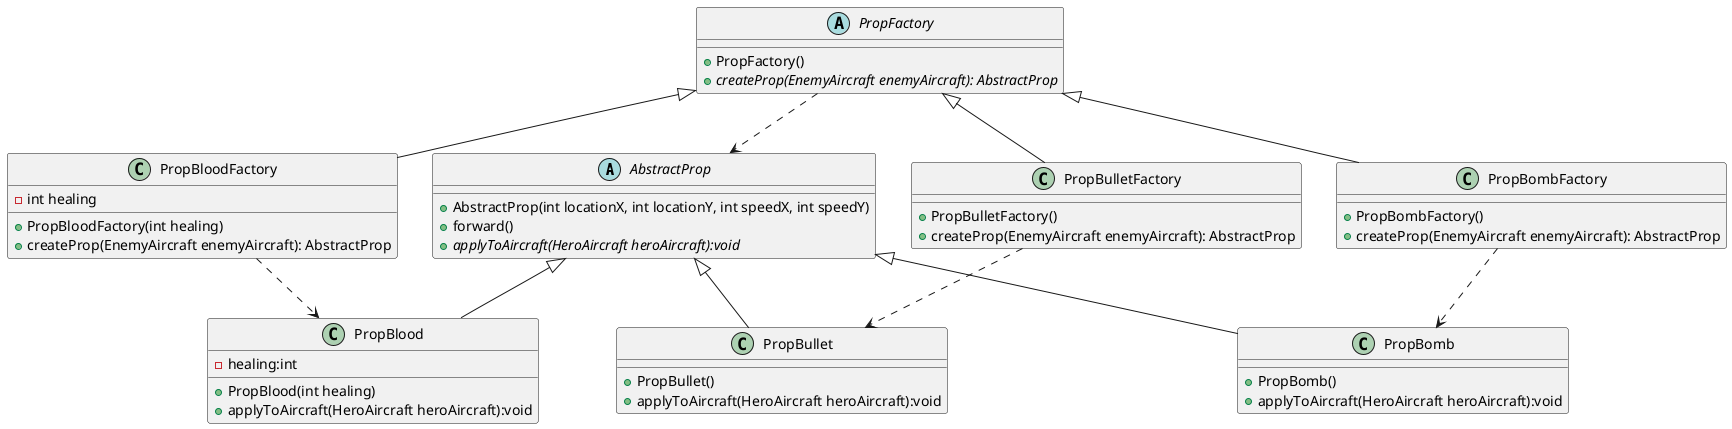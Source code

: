 @startuml
'https://plantuml.com/class-diagram

abstract class AbstractProp{
    + AbstractProp(int locationX, int locationY, int speedX, int speedY)
    + forward()
    + {abstract} applyToAircraft(HeroAircraft heroAircraft):void
 }

class PropBlood{
    - healing:int
    + PropBlood(int healing)
    + applyToAircraft(HeroAircraft heroAircraft):void
}

class PropBullet{
    + PropBullet()
    + applyToAircraft(HeroAircraft heroAircraft):void
}

class PropBomb{
    + PropBomb()
    + applyToAircraft(HeroAircraft heroAircraft):void
}

abstract class PropFactory{
    + PropFactory()
    + {abstract}createProp(EnemyAircraft enemyAircraft): AbstractProp
}

class PropBloodFactory{
    - int healing
    + PropBloodFactory(int healing)
    + createProp(EnemyAircraft enemyAircraft): AbstractProp
}

class PropBulletFactory{
    + PropBulletFactory()
    + createProp(EnemyAircraft enemyAircraft): AbstractProp
}

class PropBombFactory{
    + PropBombFactory()
    + createProp(EnemyAircraft enemyAircraft): AbstractProp
}

AbstractProp <|-- PropBlood
AbstractProp <|-- PropBullet
AbstractProp <|-- PropBomb
PropFactory <|-- PropBloodFactory
PropFactory <|-- PropBulletFactory
PropFactory <|-- PropBombFactory

PropFactory ..> AbstractProp
PropBloodFactory ..> PropBlood
PropBulletFactory ..> PropBullet
PropBombFactory ..> PropBomb





@enduml
